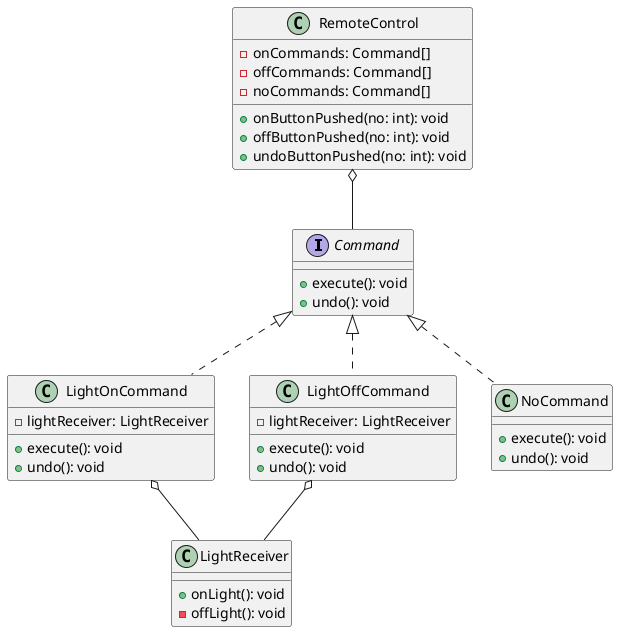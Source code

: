@startuml
interface Command{
    + execute(): void
    + undo(): void
}

class LightReceiver{
    + onLight(): void
    - offLight(): void
}

class LightOnCommand{
    - lightReceiver: LightReceiver
    + execute(): void
    + undo(): void
}

class LightOffCommand{
    - lightReceiver: LightReceiver
    + execute(): void
    + undo(): void
}

class NoCommand{
    + execute(): void
    + undo(): void
}

Command <|.. LightOnCommand
Command <|.. LightOffCommand
Command <|.. NoCommand
LightOnCommand o-- LightReceiver
LightOffCommand o-- LightReceiver

class RemoteControl{
    - onCommands: Command[]
    - offCommands: Command[]
    - noCommands: Command[]

    + onButtonPushed(no: int): void
    + offButtonPushed(no: int): void
    + undoButtonPushed(no: int): void
}

RemoteControl o-- Command

@enduml